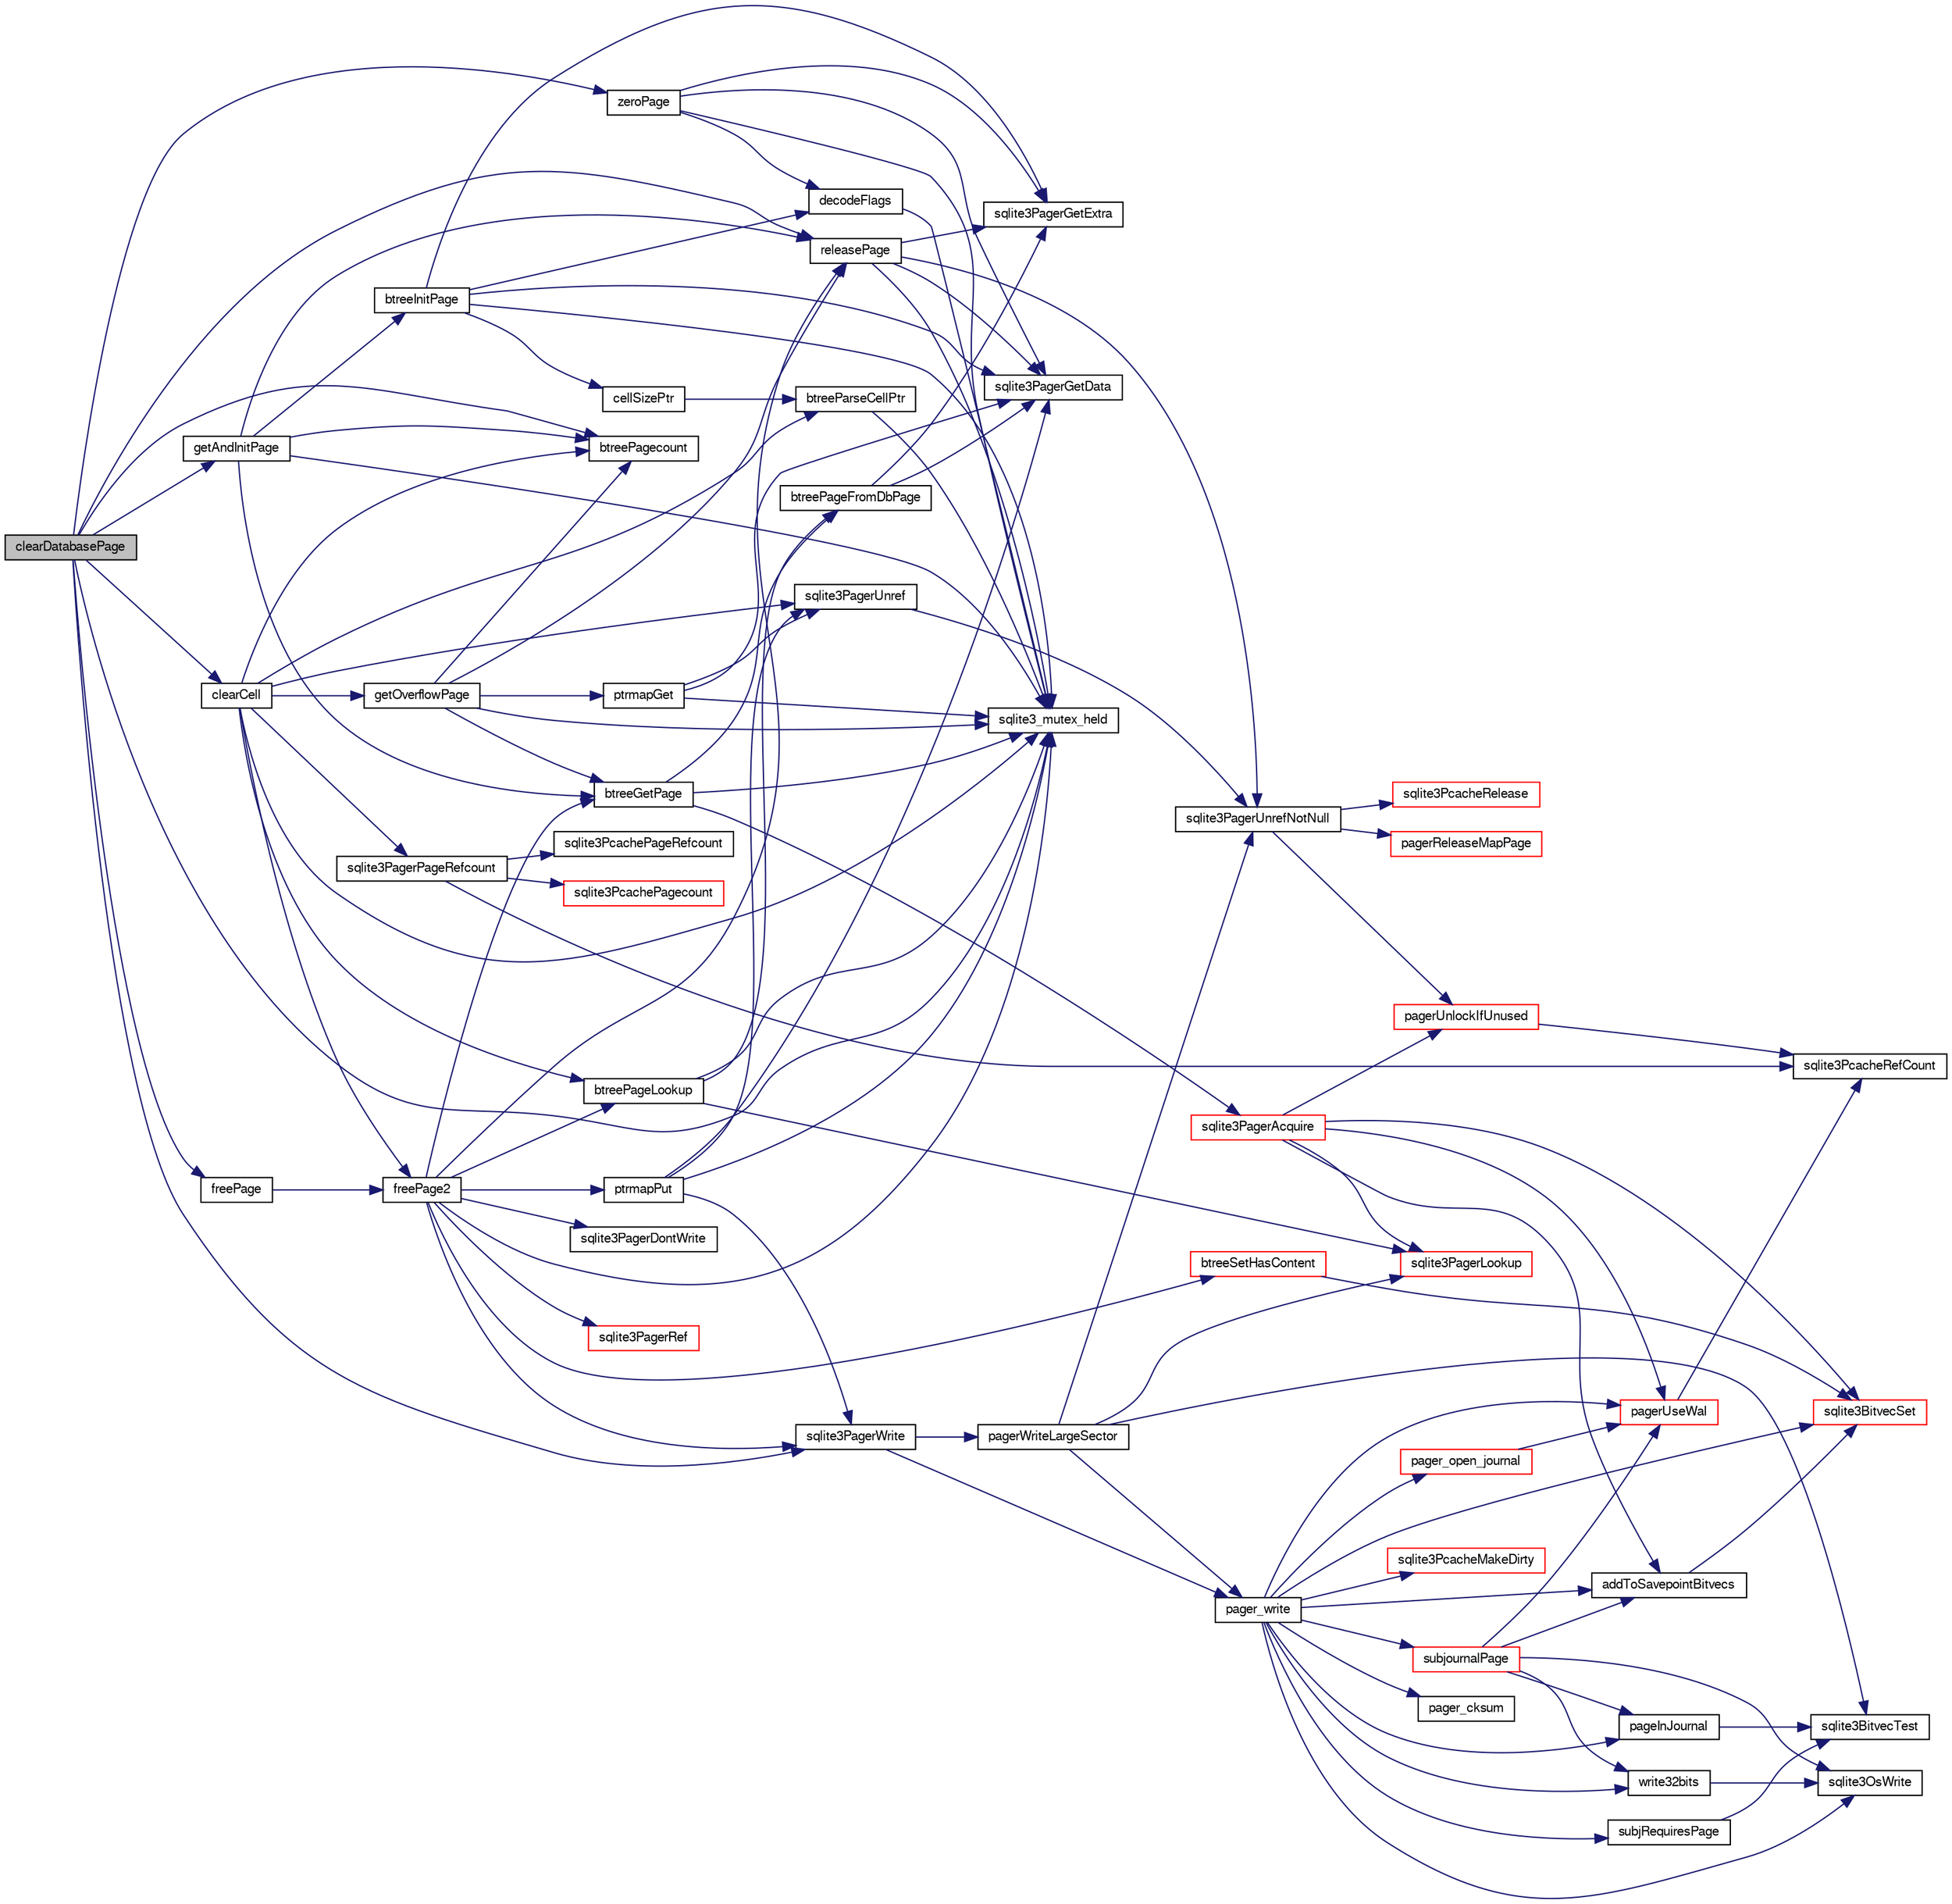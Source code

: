 digraph "clearDatabasePage"
{
  edge [fontname="FreeSans",fontsize="10",labelfontname="FreeSans",labelfontsize="10"];
  node [fontname="FreeSans",fontsize="10",shape=record];
  rankdir="LR";
  Node44080 [label="clearDatabasePage",height=0.2,width=0.4,color="black", fillcolor="grey75", style="filled", fontcolor="black"];
  Node44080 -> Node44081 [color="midnightblue",fontsize="10",style="solid",fontname="FreeSans"];
  Node44081 [label="sqlite3_mutex_held",height=0.2,width=0.4,color="black", fillcolor="white", style="filled",URL="$sqlite3_8c.html#acf77da68932b6bc163c5e68547ecc3e7"];
  Node44080 -> Node44082 [color="midnightblue",fontsize="10",style="solid",fontname="FreeSans"];
  Node44082 [label="btreePagecount",height=0.2,width=0.4,color="black", fillcolor="white", style="filled",URL="$sqlite3_8c.html#a9cc4ac11752c088db89d551ec1495a15"];
  Node44080 -> Node44083 [color="midnightblue",fontsize="10",style="solid",fontname="FreeSans"];
  Node44083 [label="getAndInitPage",height=0.2,width=0.4,color="black", fillcolor="white", style="filled",URL="$sqlite3_8c.html#ae85122d12808231a8d58459440a405ab"];
  Node44083 -> Node44081 [color="midnightblue",fontsize="10",style="solid",fontname="FreeSans"];
  Node44083 -> Node44082 [color="midnightblue",fontsize="10",style="solid",fontname="FreeSans"];
  Node44083 -> Node44084 [color="midnightblue",fontsize="10",style="solid",fontname="FreeSans"];
  Node44084 [label="btreeGetPage",height=0.2,width=0.4,color="black", fillcolor="white", style="filled",URL="$sqlite3_8c.html#ac59679e30ceb0190614fbd19a7feb6de"];
  Node44084 -> Node44081 [color="midnightblue",fontsize="10",style="solid",fontname="FreeSans"];
  Node44084 -> Node44085 [color="midnightblue",fontsize="10",style="solid",fontname="FreeSans"];
  Node44085 [label="sqlite3PagerAcquire",height=0.2,width=0.4,color="red", fillcolor="white", style="filled",URL="$sqlite3_8c.html#a22a53daafd2bd778cda390312651f994"];
  Node44085 -> Node44086 [color="midnightblue",fontsize="10",style="solid",fontname="FreeSans"];
  Node44086 [label="pagerUseWal",height=0.2,width=0.4,color="red", fillcolor="white", style="filled",URL="$sqlite3_8c.html#a31def80bfe1de9284d635ba190a5eb68"];
  Node44086 -> Node44087 [color="midnightblue",fontsize="10",style="solid",fontname="FreeSans"];
  Node44087 [label="sqlite3PcacheRefCount",height=0.2,width=0.4,color="black", fillcolor="white", style="filled",URL="$sqlite3_8c.html#adee2536d23ec9628e0883ccab03b3429"];
  Node44085 -> Node44379 [color="midnightblue",fontsize="10",style="solid",fontname="FreeSans"];
  Node44379 [label="sqlite3PagerLookup",height=0.2,width=0.4,color="red", fillcolor="white", style="filled",URL="$sqlite3_8c.html#a1252ec03814f64eed236cfb21094cafd"];
  Node44085 -> Node44386 [color="midnightblue",fontsize="10",style="solid",fontname="FreeSans"];
  Node44386 [label="sqlite3BitvecSet",height=0.2,width=0.4,color="red", fillcolor="white", style="filled",URL="$sqlite3_8c.html#a1f3c6d64d5d889e451d6725b1eb458be"];
  Node44085 -> Node44388 [color="midnightblue",fontsize="10",style="solid",fontname="FreeSans"];
  Node44388 [label="addToSavepointBitvecs",height=0.2,width=0.4,color="black", fillcolor="white", style="filled",URL="$sqlite3_8c.html#aa2e9bb02bb6975d83ec875f0792792f0"];
  Node44388 -> Node44386 [color="midnightblue",fontsize="10",style="solid",fontname="FreeSans"];
  Node44085 -> Node44394 [color="midnightblue",fontsize="10",style="solid",fontname="FreeSans"];
  Node44394 [label="pagerUnlockIfUnused",height=0.2,width=0.4,color="red", fillcolor="white", style="filled",URL="$sqlite3_8c.html#abf547f4276efb6f10262f7fde1e4d065"];
  Node44394 -> Node44087 [color="midnightblue",fontsize="10",style="solid",fontname="FreeSans"];
  Node44084 -> Node44499 [color="midnightblue",fontsize="10",style="solid",fontname="FreeSans"];
  Node44499 [label="btreePageFromDbPage",height=0.2,width=0.4,color="black", fillcolor="white", style="filled",URL="$sqlite3_8c.html#a148c0bf09d4ef14a49e0e7a2c0506c80"];
  Node44499 -> Node44466 [color="midnightblue",fontsize="10",style="solid",fontname="FreeSans"];
  Node44466 [label="sqlite3PagerGetExtra",height=0.2,width=0.4,color="black", fillcolor="white", style="filled",URL="$sqlite3_8c.html#a48e879a6d20f06f27390973ab8d59bd7"];
  Node44499 -> Node44465 [color="midnightblue",fontsize="10",style="solid",fontname="FreeSans"];
  Node44465 [label="sqlite3PagerGetData",height=0.2,width=0.4,color="black", fillcolor="white", style="filled",URL="$sqlite3_8c.html#a9dd340e56fb4b7fad4df339595b8d8a2"];
  Node44083 -> Node44500 [color="midnightblue",fontsize="10",style="solid",fontname="FreeSans"];
  Node44500 [label="btreeInitPage",height=0.2,width=0.4,color="black", fillcolor="white", style="filled",URL="$sqlite3_8c.html#a3fbef3abda22e9a3f72c2873ec0b26a3"];
  Node44500 -> Node44081 [color="midnightblue",fontsize="10",style="solid",fontname="FreeSans"];
  Node44500 -> Node44466 [color="midnightblue",fontsize="10",style="solid",fontname="FreeSans"];
  Node44500 -> Node44465 [color="midnightblue",fontsize="10",style="solid",fontname="FreeSans"];
  Node44500 -> Node44501 [color="midnightblue",fontsize="10",style="solid",fontname="FreeSans"];
  Node44501 [label="decodeFlags",height=0.2,width=0.4,color="black", fillcolor="white", style="filled",URL="$sqlite3_8c.html#acb168e46383706f31cefd555da235eae"];
  Node44501 -> Node44081 [color="midnightblue",fontsize="10",style="solid",fontname="FreeSans"];
  Node44500 -> Node44502 [color="midnightblue",fontsize="10",style="solid",fontname="FreeSans"];
  Node44502 [label="cellSizePtr",height=0.2,width=0.4,color="black", fillcolor="white", style="filled",URL="$sqlite3_8c.html#a6c95c9aac1c8a00490e36674f43e76ec"];
  Node44502 -> Node44503 [color="midnightblue",fontsize="10",style="solid",fontname="FreeSans"];
  Node44503 [label="btreeParseCellPtr",height=0.2,width=0.4,color="black", fillcolor="white", style="filled",URL="$sqlite3_8c.html#a1eba22ca0ddf563de0b29c64551c759f"];
  Node44503 -> Node44081 [color="midnightblue",fontsize="10",style="solid",fontname="FreeSans"];
  Node44083 -> Node44504 [color="midnightblue",fontsize="10",style="solid",fontname="FreeSans"];
  Node44504 [label="releasePage",height=0.2,width=0.4,color="black", fillcolor="white", style="filled",URL="$sqlite3_8c.html#a92c6fb14f9bcf117440c35116c26d6c4"];
  Node44504 -> Node44466 [color="midnightblue",fontsize="10",style="solid",fontname="FreeSans"];
  Node44504 -> Node44465 [color="midnightblue",fontsize="10",style="solid",fontname="FreeSans"];
  Node44504 -> Node44081 [color="midnightblue",fontsize="10",style="solid",fontname="FreeSans"];
  Node44504 -> Node44408 [color="midnightblue",fontsize="10",style="solid",fontname="FreeSans"];
  Node44408 [label="sqlite3PagerUnrefNotNull",height=0.2,width=0.4,color="black", fillcolor="white", style="filled",URL="$sqlite3_8c.html#a4b314f96f09f5c68c94672e420e31ab9"];
  Node44408 -> Node44409 [color="midnightblue",fontsize="10",style="solid",fontname="FreeSans"];
  Node44409 [label="pagerReleaseMapPage",height=0.2,width=0.4,color="red", fillcolor="white", style="filled",URL="$sqlite3_8c.html#aefa288f9febba49488ab634f8b0d5f6d"];
  Node44408 -> Node44410 [color="midnightblue",fontsize="10",style="solid",fontname="FreeSans"];
  Node44410 [label="sqlite3PcacheRelease",height=0.2,width=0.4,color="red", fillcolor="white", style="filled",URL="$sqlite3_8c.html#ad07fc7a8130ad1e77861f345084b1b83"];
  Node44408 -> Node44394 [color="midnightblue",fontsize="10",style="solid",fontname="FreeSans"];
  Node44080 -> Node44505 [color="midnightblue",fontsize="10",style="solid",fontname="FreeSans"];
  Node44505 [label="clearCell",height=0.2,width=0.4,color="black", fillcolor="white", style="filled",URL="$sqlite3_8c.html#acde9692b1b53b7e35fa3ee62c01a0341"];
  Node44505 -> Node44081 [color="midnightblue",fontsize="10",style="solid",fontname="FreeSans"];
  Node44505 -> Node44503 [color="midnightblue",fontsize="10",style="solid",fontname="FreeSans"];
  Node44505 -> Node44082 [color="midnightblue",fontsize="10",style="solid",fontname="FreeSans"];
  Node44505 -> Node44506 [color="midnightblue",fontsize="10",style="solid",fontname="FreeSans"];
  Node44506 [label="getOverflowPage",height=0.2,width=0.4,color="black", fillcolor="white", style="filled",URL="$sqlite3_8c.html#af907f898e049d621e2c9dc1ed1d63cf4"];
  Node44506 -> Node44081 [color="midnightblue",fontsize="10",style="solid",fontname="FreeSans"];
  Node44506 -> Node44082 [color="midnightblue",fontsize="10",style="solid",fontname="FreeSans"];
  Node44506 -> Node44507 [color="midnightblue",fontsize="10",style="solid",fontname="FreeSans"];
  Node44507 [label="ptrmapGet",height=0.2,width=0.4,color="black", fillcolor="white", style="filled",URL="$sqlite3_8c.html#ae91bfd9c1bec807a52a384d2ed01934b"];
  Node44507 -> Node44081 [color="midnightblue",fontsize="10",style="solid",fontname="FreeSans"];
  Node44507 -> Node44465 [color="midnightblue",fontsize="10",style="solid",fontname="FreeSans"];
  Node44507 -> Node44469 [color="midnightblue",fontsize="10",style="solid",fontname="FreeSans"];
  Node44469 [label="sqlite3PagerUnref",height=0.2,width=0.4,color="black", fillcolor="white", style="filled",URL="$sqlite3_8c.html#aa9d040b7f24a8a5d99bf96863b52cd15"];
  Node44469 -> Node44408 [color="midnightblue",fontsize="10",style="solid",fontname="FreeSans"];
  Node44506 -> Node44084 [color="midnightblue",fontsize="10",style="solid",fontname="FreeSans"];
  Node44506 -> Node44504 [color="midnightblue",fontsize="10",style="solid",fontname="FreeSans"];
  Node44505 -> Node44508 [color="midnightblue",fontsize="10",style="solid",fontname="FreeSans"];
  Node44508 [label="btreePageLookup",height=0.2,width=0.4,color="black", fillcolor="white", style="filled",URL="$sqlite3_8c.html#aae4e59cf09dae89f6e28511a5ac35527"];
  Node44508 -> Node44081 [color="midnightblue",fontsize="10",style="solid",fontname="FreeSans"];
  Node44508 -> Node44379 [color="midnightblue",fontsize="10",style="solid",fontname="FreeSans"];
  Node44508 -> Node44499 [color="midnightblue",fontsize="10",style="solid",fontname="FreeSans"];
  Node44505 -> Node44509 [color="midnightblue",fontsize="10",style="solid",fontname="FreeSans"];
  Node44509 [label="sqlite3PagerPageRefcount",height=0.2,width=0.4,color="black", fillcolor="white", style="filled",URL="$sqlite3_8c.html#a02362e6744d4431e328d760bef635a19"];
  Node44509 -> Node44407 [color="midnightblue",fontsize="10",style="solid",fontname="FreeSans"];
  Node44407 [label="sqlite3PcachePageRefcount",height=0.2,width=0.4,color="black", fillcolor="white", style="filled",URL="$sqlite3_8c.html#a4010b85eb18d6cc834f0f9ced4f6a274"];
  Node44509 -> Node44087 [color="midnightblue",fontsize="10",style="solid",fontname="FreeSans"];
  Node44509 -> Node44510 [color="midnightblue",fontsize="10",style="solid",fontname="FreeSans"];
  Node44510 [label="sqlite3PcachePagecount",height=0.2,width=0.4,color="red", fillcolor="white", style="filled",URL="$sqlite3_8c.html#a5d5e74b7acdd0ab46b5caaea93b9b8d4"];
  Node44505 -> Node44511 [color="midnightblue",fontsize="10",style="solid",fontname="FreeSans"];
  Node44511 [label="freePage2",height=0.2,width=0.4,color="black", fillcolor="white", style="filled",URL="$sqlite3_8c.html#a625a2c2bdaf95cdb3a7cb945201f7efb"];
  Node44511 -> Node44081 [color="midnightblue",fontsize="10",style="solid",fontname="FreeSans"];
  Node44511 -> Node44512 [color="midnightblue",fontsize="10",style="solid",fontname="FreeSans"];
  Node44512 [label="sqlite3PagerRef",height=0.2,width=0.4,color="red", fillcolor="white", style="filled",URL="$sqlite3_8c.html#a7be91204280374e8f7132f371b4439ab"];
  Node44511 -> Node44508 [color="midnightblue",fontsize="10",style="solid",fontname="FreeSans"];
  Node44511 -> Node44446 [color="midnightblue",fontsize="10",style="solid",fontname="FreeSans"];
  Node44446 [label="sqlite3PagerWrite",height=0.2,width=0.4,color="black", fillcolor="white", style="filled",URL="$sqlite3_8c.html#ad4b8aee028ee99575b0748b299e04ed0"];
  Node44446 -> Node44447 [color="midnightblue",fontsize="10",style="solid",fontname="FreeSans"];
  Node44447 [label="pagerWriteLargeSector",height=0.2,width=0.4,color="black", fillcolor="white", style="filled",URL="$sqlite3_8c.html#a06334f0cc1c2dc95ffe29c2359928b92"];
  Node44447 -> Node44419 [color="midnightblue",fontsize="10",style="solid",fontname="FreeSans"];
  Node44419 [label="sqlite3BitvecTest",height=0.2,width=0.4,color="black", fillcolor="white", style="filled",URL="$sqlite3_8c.html#ab08693a5ff8d1b759eb50dc307ee910f"];
  Node44447 -> Node44448 [color="midnightblue",fontsize="10",style="solid",fontname="FreeSans"];
  Node44448 [label="pager_write",height=0.2,width=0.4,color="black", fillcolor="white", style="filled",URL="$sqlite3_8c.html#aa5dbf1a9dcccf0aa140b04b81325517f"];
  Node44448 -> Node44449 [color="midnightblue",fontsize="10",style="solid",fontname="FreeSans"];
  Node44449 [label="pager_open_journal",height=0.2,width=0.4,color="red", fillcolor="white", style="filled",URL="$sqlite3_8c.html#a9a5224f8941dc99ce19bb0eb24766d00"];
  Node44449 -> Node44086 [color="midnightblue",fontsize="10",style="solid",fontname="FreeSans"];
  Node44448 -> Node44458 [color="midnightblue",fontsize="10",style="solid",fontname="FreeSans"];
  Node44458 [label="sqlite3PcacheMakeDirty",height=0.2,width=0.4,color="red", fillcolor="white", style="filled",URL="$sqlite3_8c.html#ab2add4c541df2d0b57a993930ee18a3a"];
  Node44448 -> Node44459 [color="midnightblue",fontsize="10",style="solid",fontname="FreeSans"];
  Node44459 [label="pageInJournal",height=0.2,width=0.4,color="black", fillcolor="white", style="filled",URL="$sqlite3_8c.html#a07fb7c067274e7abc0a9ea2d3ffed616"];
  Node44459 -> Node44419 [color="midnightblue",fontsize="10",style="solid",fontname="FreeSans"];
  Node44448 -> Node44460 [color="midnightblue",fontsize="10",style="solid",fontname="FreeSans"];
  Node44460 [label="subjRequiresPage",height=0.2,width=0.4,color="black", fillcolor="white", style="filled",URL="$sqlite3_8c.html#a8c8d460aa8cc7cb907b2e04844aaba86"];
  Node44460 -> Node44419 [color="midnightblue",fontsize="10",style="solid",fontname="FreeSans"];
  Node44448 -> Node44086 [color="midnightblue",fontsize="10",style="solid",fontname="FreeSans"];
  Node44448 -> Node44420 [color="midnightblue",fontsize="10",style="solid",fontname="FreeSans"];
  Node44420 [label="pager_cksum",height=0.2,width=0.4,color="black", fillcolor="white", style="filled",URL="$sqlite3_8c.html#aabee8392d616aa1523fd6521cd2eb2b2"];
  Node44448 -> Node44461 [color="midnightblue",fontsize="10",style="solid",fontname="FreeSans"];
  Node44461 [label="write32bits",height=0.2,width=0.4,color="black", fillcolor="white", style="filled",URL="$sqlite3_8c.html#a5db7813c01a178a634f0dcd6e7766ed6"];
  Node44461 -> Node44421 [color="midnightblue",fontsize="10",style="solid",fontname="FreeSans"];
  Node44421 [label="sqlite3OsWrite",height=0.2,width=0.4,color="black", fillcolor="white", style="filled",URL="$sqlite3_8c.html#a1eea7ec327af84c05b4dd4cc075a537f"];
  Node44448 -> Node44421 [color="midnightblue",fontsize="10",style="solid",fontname="FreeSans"];
  Node44448 -> Node44386 [color="midnightblue",fontsize="10",style="solid",fontname="FreeSans"];
  Node44448 -> Node44388 [color="midnightblue",fontsize="10",style="solid",fontname="FreeSans"];
  Node44448 -> Node44462 [color="midnightblue",fontsize="10",style="solid",fontname="FreeSans"];
  Node44462 [label="subjournalPage",height=0.2,width=0.4,color="red", fillcolor="white", style="filled",URL="$sqlite3_8c.html#a836f5a13ba09ee3f118ebe73b58591c4"];
  Node44462 -> Node44086 [color="midnightblue",fontsize="10",style="solid",fontname="FreeSans"];
  Node44462 -> Node44459 [color="midnightblue",fontsize="10",style="solid",fontname="FreeSans"];
  Node44462 -> Node44461 [color="midnightblue",fontsize="10",style="solid",fontname="FreeSans"];
  Node44462 -> Node44421 [color="midnightblue",fontsize="10",style="solid",fontname="FreeSans"];
  Node44462 -> Node44388 [color="midnightblue",fontsize="10",style="solid",fontname="FreeSans"];
  Node44447 -> Node44408 [color="midnightblue",fontsize="10",style="solid",fontname="FreeSans"];
  Node44447 -> Node44379 [color="midnightblue",fontsize="10",style="solid",fontname="FreeSans"];
  Node44446 -> Node44448 [color="midnightblue",fontsize="10",style="solid",fontname="FreeSans"];
  Node44511 -> Node44084 [color="midnightblue",fontsize="10",style="solid",fontname="FreeSans"];
  Node44511 -> Node44514 [color="midnightblue",fontsize="10",style="solid",fontname="FreeSans"];
  Node44514 [label="ptrmapPut",height=0.2,width=0.4,color="black", fillcolor="white", style="filled",URL="$sqlite3_8c.html#ac16fbe55892f29324ac5d09957374ed0"];
  Node44514 -> Node44081 [color="midnightblue",fontsize="10",style="solid",fontname="FreeSans"];
  Node44514 -> Node44465 [color="midnightblue",fontsize="10",style="solid",fontname="FreeSans"];
  Node44514 -> Node44446 [color="midnightblue",fontsize="10",style="solid",fontname="FreeSans"];
  Node44514 -> Node44469 [color="midnightblue",fontsize="10",style="solid",fontname="FreeSans"];
  Node44511 -> Node44515 [color="midnightblue",fontsize="10",style="solid",fontname="FreeSans"];
  Node44515 [label="sqlite3PagerDontWrite",height=0.2,width=0.4,color="black", fillcolor="white", style="filled",URL="$sqlite3_8c.html#a0c96c40f2bd82e147de51701b33afd85"];
  Node44511 -> Node44516 [color="midnightblue",fontsize="10",style="solid",fontname="FreeSans"];
  Node44516 [label="btreeSetHasContent",height=0.2,width=0.4,color="red", fillcolor="white", style="filled",URL="$sqlite3_8c.html#a9c32f4ce75d2c55cea30118702e7141c"];
  Node44516 -> Node44386 [color="midnightblue",fontsize="10",style="solid",fontname="FreeSans"];
  Node44511 -> Node44504 [color="midnightblue",fontsize="10",style="solid",fontname="FreeSans"];
  Node44505 -> Node44469 [color="midnightblue",fontsize="10",style="solid",fontname="FreeSans"];
  Node44080 -> Node44518 [color="midnightblue",fontsize="10",style="solid",fontname="FreeSans"];
  Node44518 [label="freePage",height=0.2,width=0.4,color="black", fillcolor="white", style="filled",URL="$sqlite3_8c.html#ad98f5006fdec390948dd2966cf0cf12f"];
  Node44518 -> Node44511 [color="midnightblue",fontsize="10",style="solid",fontname="FreeSans"];
  Node44080 -> Node44446 [color="midnightblue",fontsize="10",style="solid",fontname="FreeSans"];
  Node44080 -> Node44519 [color="midnightblue",fontsize="10",style="solid",fontname="FreeSans"];
  Node44519 [label="zeroPage",height=0.2,width=0.4,color="black", fillcolor="white", style="filled",URL="$sqlite3_8c.html#a1c974ee71f86cb74370ca21e5e6cdb14"];
  Node44519 -> Node44466 [color="midnightblue",fontsize="10",style="solid",fontname="FreeSans"];
  Node44519 -> Node44465 [color="midnightblue",fontsize="10",style="solid",fontname="FreeSans"];
  Node44519 -> Node44081 [color="midnightblue",fontsize="10",style="solid",fontname="FreeSans"];
  Node44519 -> Node44501 [color="midnightblue",fontsize="10",style="solid",fontname="FreeSans"];
  Node44080 -> Node44504 [color="midnightblue",fontsize="10",style="solid",fontname="FreeSans"];
}
